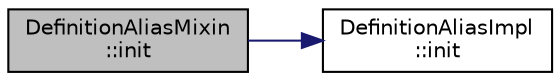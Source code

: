 digraph "DefinitionAliasMixin::init"
{
 // LATEX_PDF_SIZE
  edge [fontname="Helvetica",fontsize="10",labelfontname="Helvetica",labelfontsize="10"];
  node [fontname="Helvetica",fontsize="10",shape=record];
  rankdir="LR";
  Node1 [label="DefinitionAliasMixin\l::init",height=0.2,width=0.4,color="black", fillcolor="grey75", style="filled", fontcolor="black",tooltip=" "];
  Node1 -> Node2 [color="midnightblue",fontsize="10",style="solid",fontname="Helvetica"];
  Node2 [label="DefinitionAliasImpl\l::init",height=0.2,width=0.4,color="black", fillcolor="white", style="filled",URL="$classDefinitionAliasImpl.html#ac8f280c992abc7b4cc4b47cb31a5c383",tooltip=" "];
}
